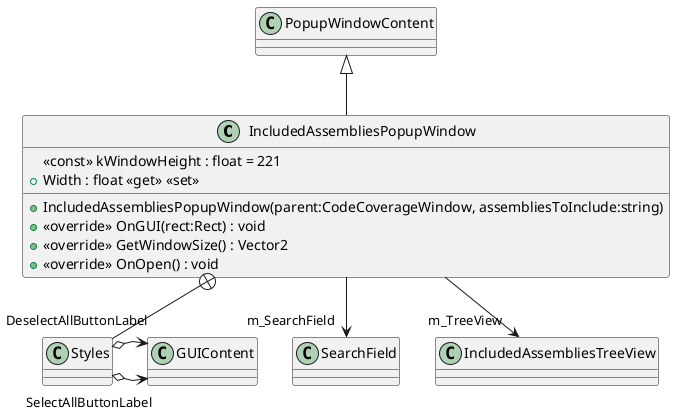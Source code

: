 @startuml
class IncludedAssembliesPopupWindow {
    <<const>> kWindowHeight : float = 221
    + Width : float <<get>> <<set>>
    + IncludedAssembliesPopupWindow(parent:CodeCoverageWindow, assembliesToInclude:string)
    + <<override>> OnGUI(rect:Rect) : void
    + <<override>> GetWindowSize() : Vector2
    + <<override>> OnOpen() : void
}
class Styles {
}
PopupWindowContent <|-- IncludedAssembliesPopupWindow
IncludedAssembliesPopupWindow --> "m_SearchField" SearchField
IncludedAssembliesPopupWindow --> "m_TreeView" IncludedAssembliesTreeView
IncludedAssembliesPopupWindow +-- Styles
Styles o-> "SelectAllButtonLabel" GUIContent
Styles o-> "DeselectAllButtonLabel" GUIContent
@enduml
